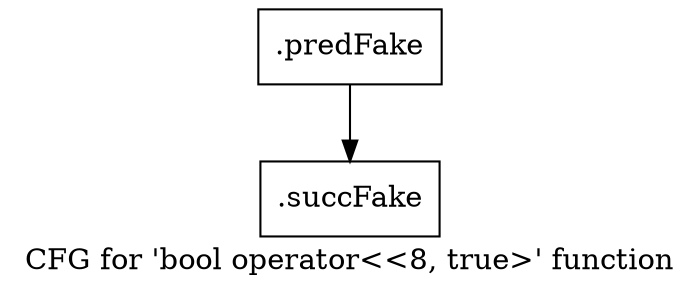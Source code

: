 digraph "CFG for 'bool operator\<\<8, true\>' function" {
	label="CFG for 'bool operator\<\<8, true\>' function";

	Node0x4757f70 [shape=record,filename="",linenumber="",label="{.predFake}"];
	Node0x4757f70 -> Node0x48406b0[ callList="" memoryops="" filename="/media/miguel/NewVolume/Linux/Xilinx/Vitis_HLS/2020.2/include/ap_int_base.h" execusionnum="0"];
	Node0x48406b0 [shape=record,filename="/media/miguel/NewVolume/Linux/Xilinx/Vitis_HLS/2020.2/include/ap_int_base.h",linenumber="1616",label="{.succFake}"];
}
